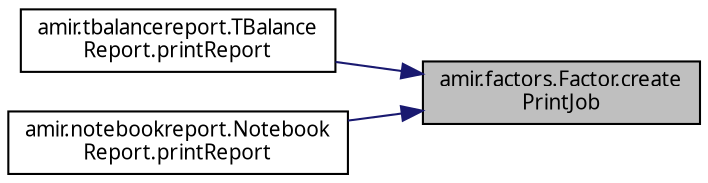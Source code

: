 digraph "amir.factors.Factor.createPrintJob"
{
 // LATEX_PDF_SIZE
  edge [fontname="FreeSans.ttf",fontsize="10",labelfontname="FreeSans.ttf",labelfontsize="10"];
  node [fontname="FreeSans.ttf",fontsize="10",shape=record];
  rankdir="RL";
  Node1 [label="amir.factors.Factor.create\lPrintJob",height=0.2,width=0.4,color="black", fillcolor="grey75", style="filled", fontcolor="black",tooltip=" "];
  Node1 -> Node2 [dir="back",color="midnightblue",fontsize="10",style="solid",fontname="FreeSans.ttf"];
  Node2 [label="amir.tbalancereport.TBalance\lReport.printReport",height=0.2,width=0.4,color="black", fillcolor="white", style="filled",URL="$classamir_1_1tbalancereport_1_1_t_balance_report.html#a37995b93f99097ff4445b2c64d3e8d62",tooltip=" "];
  Node1 -> Node3 [dir="back",color="midnightblue",fontsize="10",style="solid",fontname="FreeSans.ttf"];
  Node3 [label="amir.notebookreport.Notebook\lReport.printReport",height=0.2,width=0.4,color="black", fillcolor="white", style="filled",URL="$classamir_1_1notebookreport_1_1_notebook_report.html#abc72ebb540ba085fabbdbe2d60ab9f2f",tooltip=" "];
}
